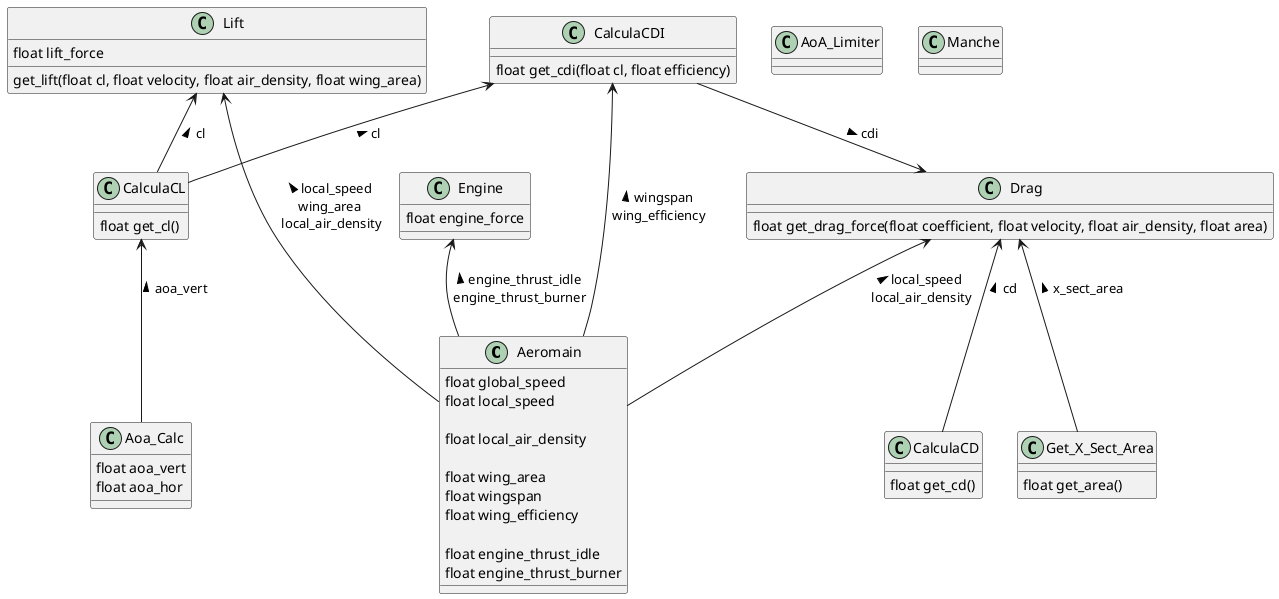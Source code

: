 @startuml Dogfighter

class Aeromain
{
    float global_speed
    float local_speed

    float local_air_density

    float wing_area
    float wingspan
    float wing_efficiency

    float engine_thrust_idle
    float engine_thrust_burner
}

class Aoa_Calc
{
    float aoa_vert
    float aoa_hor
}

class AoA_Limiter

class CalculaCL
{
    float get_cl()
}
class Lift
{
    float lift_force

    get_lift(float cl, float velocity, float air_density, float wing_area)
}
class Drag
{
    float get_drag_force(float coefficient, float velocity, float air_density, float area)
    
}
class CalculaCD
{
    float get_cd()
}
class Get_X_Sect_Area
{
    float get_area()
}
class CalculaCDI
{
    float get_cdi(float cl, float efficiency)
}
class Engine
{
    float engine_force
}
class Manche


Lift <-- Aeromain : < local_speed\nwing_area\n local_air_density
Lift <-- CalculaCL : < cl

CalculaCL <-- Aoa_Calc : < aoa_vert

Drag <-- Aeromain : < local_speed\n local_air_density 
Drag <-- CalculaCD : < cd
Drag <-- Get_X_Sect_Area : < x_sect_area

CalculaCDI <-- Aeromain : < wingspan\n wing_efficiency
CalculaCDI <-- CalculaCL : < cl
CalculaCDI --> Drag : > cdi

Engine <-- Aeromain : < engine_thrust_idle\n engine_thrust_burner

@enduml